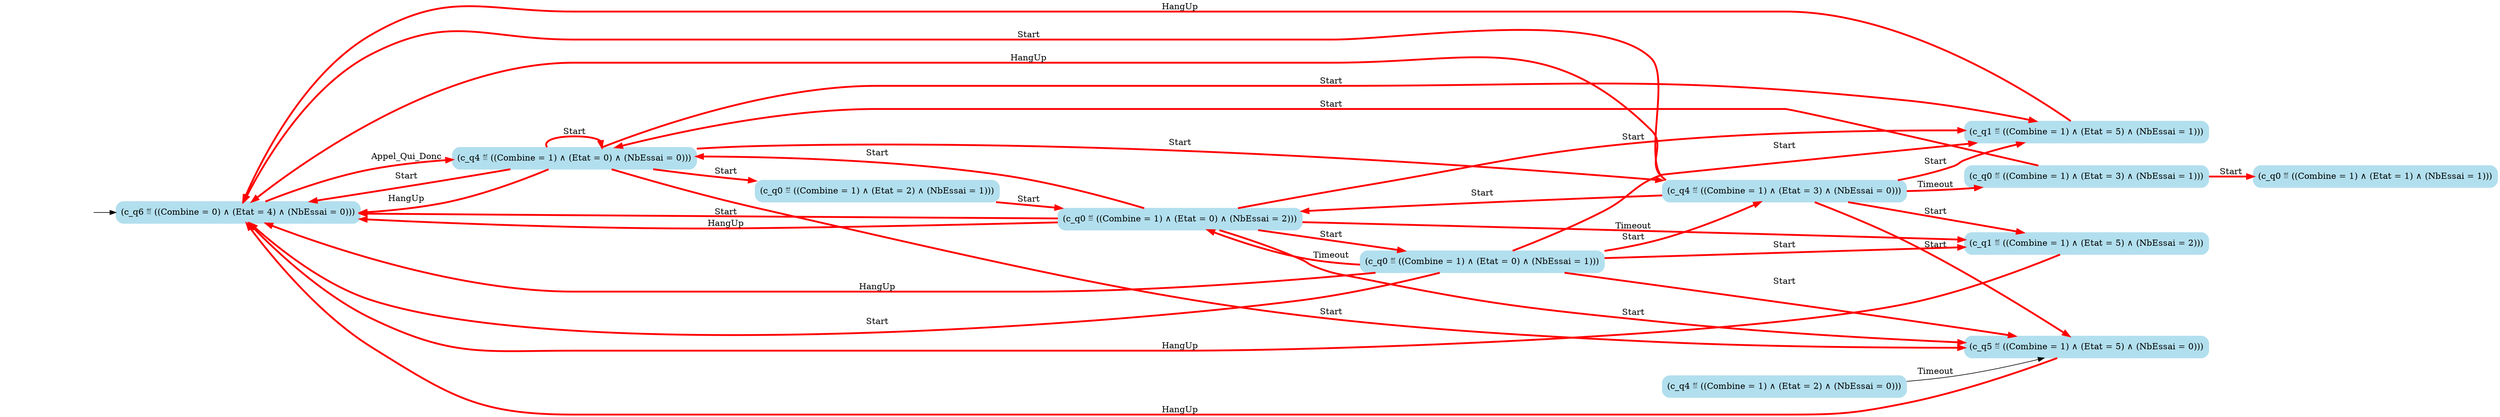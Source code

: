 digraph G {

	rankdir = LR;

	start_c_q6_71[style=invisible];

	node[shape=box, style="rounded, filled", color=lightblue2];

	c_q0_3[label="(c_q0 ≝ ((Combine = 1) ∧ (Etat = 1) ∧ (NbEssai = 1)))"];
	c_q0_70[label="(c_q0 ≝ ((Combine = 1) ∧ (Etat = 0) ∧ (NbEssai = 2)))"];
	c_q6_71[label="(c_q6 ≝ ((Combine = 0) ∧ (Etat = 4) ∧ (NbEssai = 0)))"];
	c_q4_36[label="(c_q4 ≝ ((Combine = 1) ∧ (Etat = 2) ∧ (NbEssai = 0)))"];
	c_q4_64[label="(c_q4 ≝ ((Combine = 1) ∧ (Etat = 0) ∧ (NbEssai = 0)))"];
	c_q5_67[label="(c_q5 ≝ ((Combine = 1) ∧ (Etat = 5) ∧ (NbEssai = 0)))"];
	c_q1_49[label="(c_q1 ≝ ((Combine = 1) ∧ (Etat = 5) ∧ (NbEssai = 2)))"];
	c_q4_47[label="(c_q4 ≝ ((Combine = 1) ∧ (Etat = 3) ∧ (NbEssai = 0)))"];
	c_q1_59[label="(c_q1 ≝ ((Combine = 1) ∧ (Etat = 5) ∧ (NbEssai = 1)))"];
	c_q0_48[label="(c_q0 ≝ ((Combine = 1) ∧ (Etat = 0) ∧ (NbEssai = 1)))"];
	c_q0_29[label="(c_q0 ≝ ((Combine = 1) ∧ (Etat = 3) ∧ (NbEssai = 1)))"];
	c_q0_50[label="(c_q0 ≝ ((Combine = 1) ∧ (Etat = 2) ∧ (NbEssai = 1)))"];

	start_c_q6_71 -> c_q6_71;
	c_q6_71 -> c_q4_64[label="Appel_Qui_Donc", penwidth=3, color=red];
	c_q0_29 -> c_q0_3[label="Start", penwidth=3, color=red];
	c_q0_48 -> c_q0_70[label="Timeout", penwidth=3, color=red];
	c_q0_48 -> c_q1_59[label="Start", penwidth=3, color=red];
	c_q0_70 -> c_q1_49[label="Timeout", penwidth=3, color=red];
	c_q0_29 -> c_q4_64[label="Start", penwidth=3, color=red];
	c_q0_48 -> c_q5_67[label="Start", penwidth=3, color=red];
	c_q0_48 -> c_q6_71[label="Start", penwidth=3, color=red];
	c_q0_48 -> c_q6_71[label="HangUp", penwidth=3, color=red];
	c_q1_49 -> c_q6_71[label="HangUp", penwidth=3, color=red];
	c_q4_64 -> c_q4_47[label="Start", penwidth=3, color=red];
	c_q4_64 -> c_q4_64[label="Start", penwidth=3, color=red];
	c_q4_47 -> c_q0_70[label="Start", penwidth=3, color=red];
	c_q4_64 -> c_q0_50[label="Start", penwidth=3, color=red];
	c_q4_47 -> c_q0_29[label="Timeout", penwidth=3, color=red];
	c_q4_47 -> c_q1_59[label="Start", penwidth=3, color=red];
	c_q4_47 -> c_q1_49[label="Start", penwidth=3, color=red];
	c_q4_47 -> c_q5_67[label="Start", penwidth=3, color=red];
	c_q4_36 -> c_q5_67[label="Timeout"];
	c_q4_47 -> c_q6_71[label="Start", penwidth=3, color=red];
	c_q4_47 -> c_q6_71[label="HangUp", penwidth=3, color=red];
	c_q5_67 -> c_q6_71[label="HangUp", penwidth=3, color=red];
	c_q0_70 -> c_q0_48[label="Start", penwidth=3, color=red];
	c_q0_48 -> c_q4_47[label="Start", penwidth=3, color=red];
	c_q0_48 -> c_q1_49[label="Start", penwidth=3, color=red];
	c_q0_50 -> c_q0_70[label="Start", penwidth=3, color=red];
	c_q0_70 -> c_q1_59[label="Start", penwidth=3, color=red];
	c_q1_59 -> c_q6_71[label="HangUp", penwidth=3, color=red];
	c_q0_70 -> c_q4_64[label="Start", penwidth=3, color=red];
	c_q4_64 -> c_q1_59[label="Start", penwidth=3, color=red];
	c_q4_64 -> c_q5_67[label="Start", penwidth=3, color=red];
	c_q4_64 -> c_q6_71[label="Start", penwidth=3, color=red];
	c_q4_64 -> c_q6_71[label="HangUp", penwidth=3, color=red];
	c_q0_70 -> c_q5_67[label="Start", penwidth=3, color=red];
	c_q0_70 -> c_q6_71[label="Start", penwidth=3, color=red];
	c_q0_70 -> c_q6_71[label="HangUp", penwidth=3, color=red];

}
